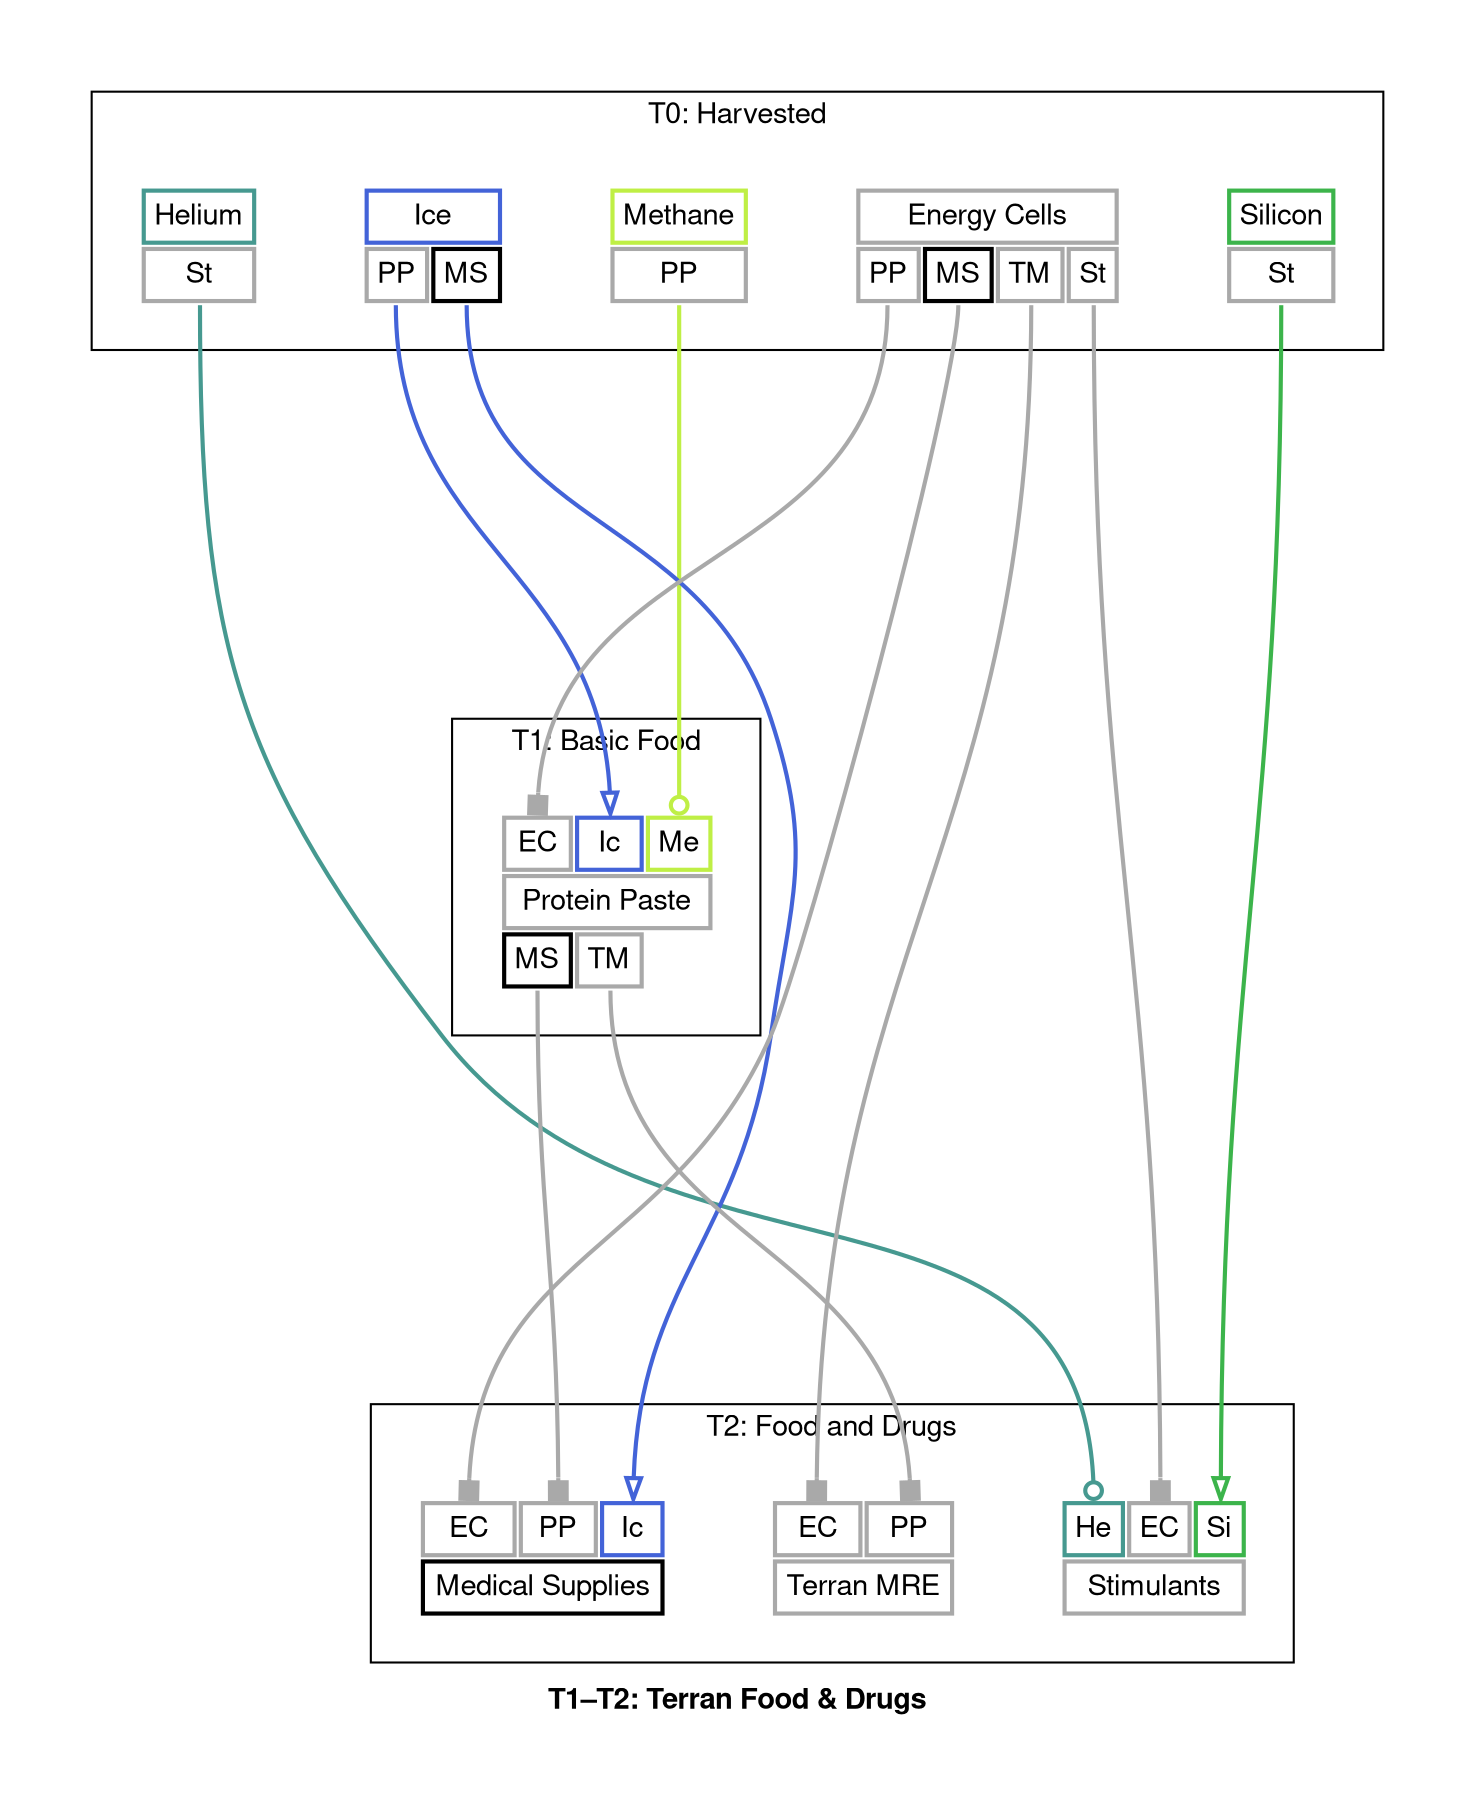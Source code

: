 digraph "X4 Economy" {
	edge [arrowType=normal]
	compound=true fontname="Helvetica,Arial,sans-serif"
	label=<<b>T1–T2: Terran Food &amp; Drugs</b>>
	graph [nodesep=0.3 pad=0.5 ranksep=3]
	node [color=slategray1 fontname="Helvetica,Arial,sans-serif" margin=0.2 penwidth=2.0 shape=plaintext]
	edge [arrowhead=normal arrowsize=1.0 fontname="Helvetica,Arial,sans-serif" headport=n penwidth=2.0 tailport=s]
	subgraph 0 {
		cluster=true label="T0: Harvested"
		helium [label=<<table border="0" cellborder="2" cellpadding="4" cellspacing="1" fixedsize="false" id="helium" port="output">
  
  <tr>
    <td align="text" bgcolor="white" color="#469990" colspan="1">Helium</td>
  </tr>
  
    <tr>
      
        <td align="text" bgcolor="white" color="#a9a9a9" port="stimulants">St</td>
      
    </tr>
  
</table>>]
		methane [label=<<table border="0" cellborder="2" cellpadding="4" cellspacing="1" fixedsize="false" id="methane" port="output">
  
  <tr>
    <td align="text" bgcolor="white" color="#bfef45" colspan="1">Methane</td>
  </tr>
  
    <tr>
      
        <td align="text" bgcolor="white" color="#a9a9a9" port="protein_paste">PP</td>
      
    </tr>
  
</table>>]
		silicon [label=<<table border="0" cellborder="2" cellpadding="4" cellspacing="1" fixedsize="false" id="silicon" port="output">
  
  <tr>
    <td align="text" bgcolor="white" color="#3cb44b" colspan="1">Silicon</td>
  </tr>
  
    <tr>
      
        <td align="text" bgcolor="white" color="#a9a9a9" port="stimulants">St</td>
      
    </tr>
  
</table>>]
		ice [label=<<table border="0" cellborder="2" cellpadding="4" cellspacing="1" fixedsize="false" id="ice" port="output">
  
  <tr>
    <td align="text" bgcolor="white" color="#4363d8" colspan="2">Ice</td>
  </tr>
  
    <tr>
      
        <td align="text" bgcolor="white" color="#a9a9a9" port="protein_paste">PP</td>
      
        <td align="text" bgcolor="white" color="#000000" port="medical_supplies">MS</td>
      
    </tr>
  
</table>>]
		energy_cells [label=<<table border="0" cellborder="2" cellpadding="4" cellspacing="1" fixedsize="false" id="energy_cells" port="output">
  
  <tr>
    <td align="text" bgcolor="white" color="#a9a9a9" colspan="4">Energy Cells</td>
  </tr>
  
    <tr>
      
        <td align="text" bgcolor="white" color="#a9a9a9" port="protein_paste">PP</td>
      
        <td align="text" bgcolor="white" color="#000000" port="medical_supplies">MS</td>
      
        <td align="text" bgcolor="white" color="#a9a9a9" port="terran_mre">TM</td>
      
        <td align="text" bgcolor="white" color="#a9a9a9" port="stimulants">St</td>
      
    </tr>
  
</table>>]
	}
	subgraph 1 {
		cluster=true label="T1: Basic Food"
		protein_paste [label=<<table border="0" cellborder="2" cellpadding="4" cellspacing="1" fixedsize="false" id="protein_paste" port="output">
  
    <tr>
      
        <td align="text" bgcolor="white" color="#a9a9a9" port="energy_cells">EC</td>
      
        <td align="text" bgcolor="white" color="#4363d8" port="ice">Ic</td>
      
        <td align="text" bgcolor="white" color="#bfef45" port="methane">Me</td>
      
    </tr>
  
  <tr>
    <td align="text" bgcolor="white" color="#a9a9a9" colspan="3">Protein Paste</td>
  </tr>
  
    <tr>
      
        <td align="text" bgcolor="white" color="#000000" port="medical_supplies">MS</td>
      
        <td align="text" bgcolor="white" color="#a9a9a9" port="terran_mre">TM</td>
      
    </tr>
  
</table>>]
	}
	subgraph 2 {
		cluster=true label="T2: Food and Drugs"
		medical_supplies [label=<<table border="0" cellborder="2" cellpadding="4" cellspacing="1" fixedsize="false" id="medical_supplies" port="output">
  
    <tr>
      
        <td align="text" bgcolor="white" color="#a9a9a9" port="energy_cells">EC</td>
      
        <td align="text" bgcolor="white" color="#a9a9a9" port="protein_paste">PP</td>
      
        <td align="text" bgcolor="white" color="#4363d8" port="ice">Ic</td>
      
    </tr>
  
  <tr>
    <td align="text" bgcolor="white" color="#000000" colspan="3">Medical Supplies</td>
  </tr>
  
</table>>]
		terran_mre [label=<<table border="0" cellborder="2" cellpadding="4" cellspacing="1" fixedsize="false" id="terran_mre" port="output">
  
    <tr>
      
        <td align="text" bgcolor="white" color="#a9a9a9" port="energy_cells">EC</td>
      
        <td align="text" bgcolor="white" color="#a9a9a9" port="protein_paste">PP</td>
      
    </tr>
  
  <tr>
    <td align="text" bgcolor="white" color="#a9a9a9" colspan="2">Terran MRE</td>
  </tr>
  
</table>>]
		stimulants [label=<<table border="0" cellborder="2" cellpadding="4" cellspacing="1" fixedsize="false" id="stimulants" port="output">
  
    <tr>
      
        <td align="text" bgcolor="white" color="#469990" port="helium">He</td>
      
        <td align="text" bgcolor="white" color="#a9a9a9" port="energy_cells">EC</td>
      
        <td align="text" bgcolor="white" color="#3cb44b" port="silicon">Si</td>
      
    </tr>
  
  <tr>
    <td align="text" bgcolor="white" color="#a9a9a9" colspan="3">Stimulants</td>
  </tr>
  
</table>>]
	}
	energy_cells:protein_paste:s -> protein_paste:energy_cells:n [arrowhead=box color="#a9a9a9" weight=1.0]
	ice:protein_paste:s -> protein_paste:ice:n [arrowhead=empty color="#4363d8" weight=1.0]
	methane:protein_paste:s -> protein_paste:methane:n [arrowhead=odot color="#bfef45" weight=1.0]
	energy_cells:medical_supplies:s -> medical_supplies:energy_cells:n [arrowhead=box color="#a9a9a9" weight=1.0]
	ice:medical_supplies:s -> medical_supplies:ice:n [arrowhead=empty color="#4363d8" weight=1.0]
	protein_paste:medical_supplies:s -> medical_supplies:protein_paste:n [arrowhead=box color="#a9a9a9" weight=1.0]
	energy_cells:terran_mre:s -> terran_mre:energy_cells:n [arrowhead=box color="#a9a9a9" weight=1.0]
	protein_paste:terran_mre:s -> terran_mre:protein_paste:n [arrowhead=box color="#a9a9a9" weight=1.0]
	energy_cells:stimulants:s -> stimulants:energy_cells:n [arrowhead=box color="#a9a9a9" weight=1.0]
	helium:stimulants:s -> stimulants:helium:n [arrowhead=odot color="#469990" weight=1.0]
	silicon:stimulants:s -> stimulants:silicon:n [arrowhead=empty color="#3cb44b" weight=1.0]
}
